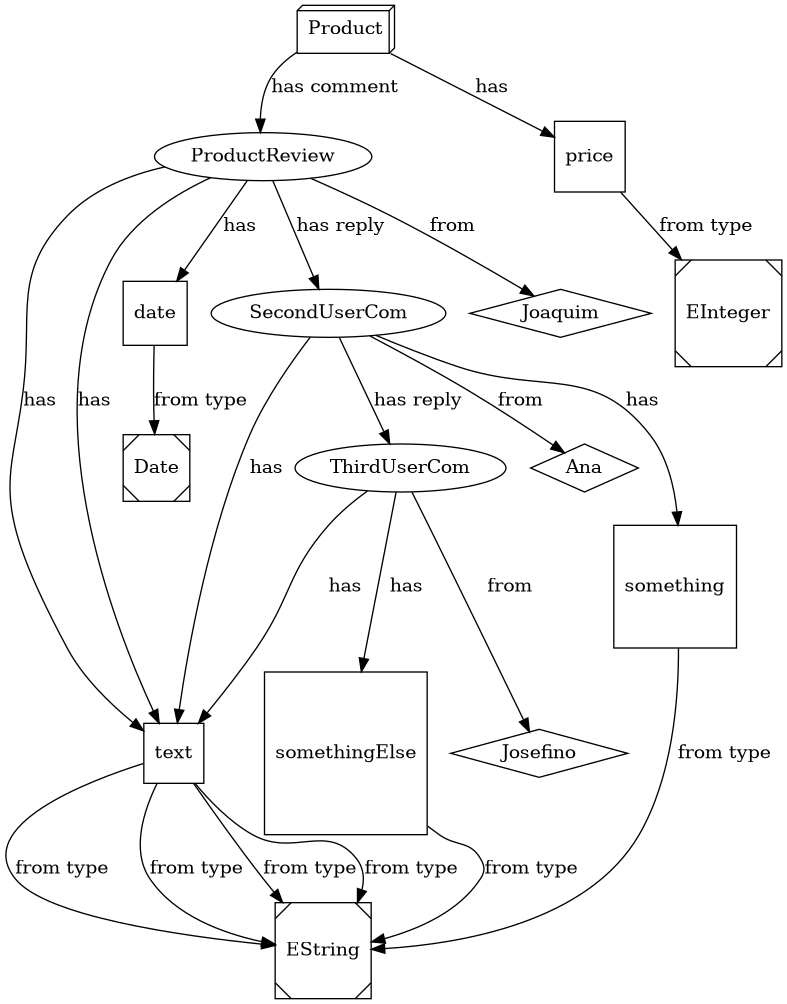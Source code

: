 @startuml
digraph model  {
Product [shape=box3d];
ProductReview [shape=oval];
Joaquim [shape=diamond];
ProductReview -> Joaquim [label="from"];
text [shape=square];
EString [shape=Msquare];
ProductReview -> text [label="has"];
text -> EString [label="from type"];
date [shape=square];
Date [shape=Msquare];
ProductReview -> date [label="has"];
date -> Date [label="from type"];
text [shape=square];
EString [shape=Msquare];
ProductReview -> text [label="has"];
text -> EString [label="from type"];
SecondUserCom [shape=oval];
ProductReview -> SecondUserCom [label="has reply"];
Ana [shape=diamond];
SecondUserCom -> Ana [label="from"];
text [shape=square];
EString [shape=Msquare];
SecondUserCom -> text [label="has"];
text -> EString [label="from type"];
something [shape=square];
EString [shape=Msquare];
SecondUserCom -> something [label="has"];
something -> EString [label="from type"];
ThirdUserCom [shape=oval];
SecondUserCom -> ThirdUserCom [label="has reply"];
Josefino [shape=diamond];
ThirdUserCom -> Josefino [label="from"];
text [shape=square];
EString [shape=Msquare];
ThirdUserCom -> text [label="has"];
text -> EString [label="from type"];
somethingElse [shape=square];
EString [shape=Msquare];
ThirdUserCom -> somethingElse [label="has"];
somethingElse -> EString [label="from type"];
Product -> ProductReview [label="has comment"];
price [shape=square];
EInteger [shape=Msquare];
Product -> price [label="has"];
price -> EInteger [label="from type"];
}
@enduml
